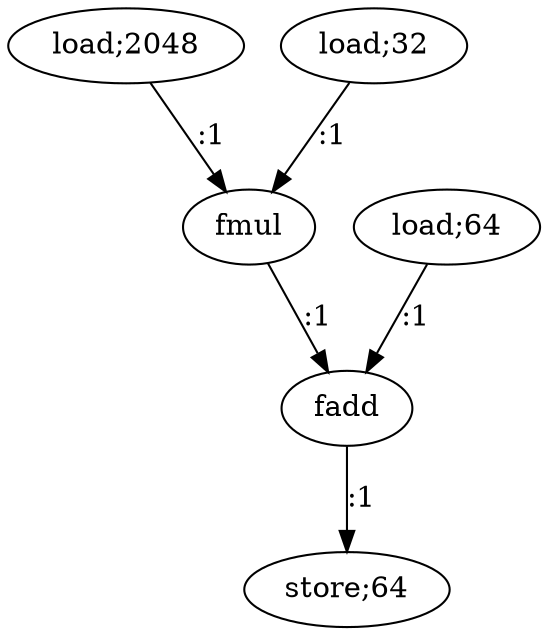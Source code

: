 digraph  {
   0 [label="load;2048"];
   1 [label="load;32"];
   2 [label="fmul"];
   3 [label="load;64"];
   4 [label="fadd"];
   5 [label="store;64"];

   0->2 [label=":1"]
   1->2 [label=":1"]
   2->4 [label=":1"]
   3->4 [label=":1"]
   4->5 [label=":1"]
}

